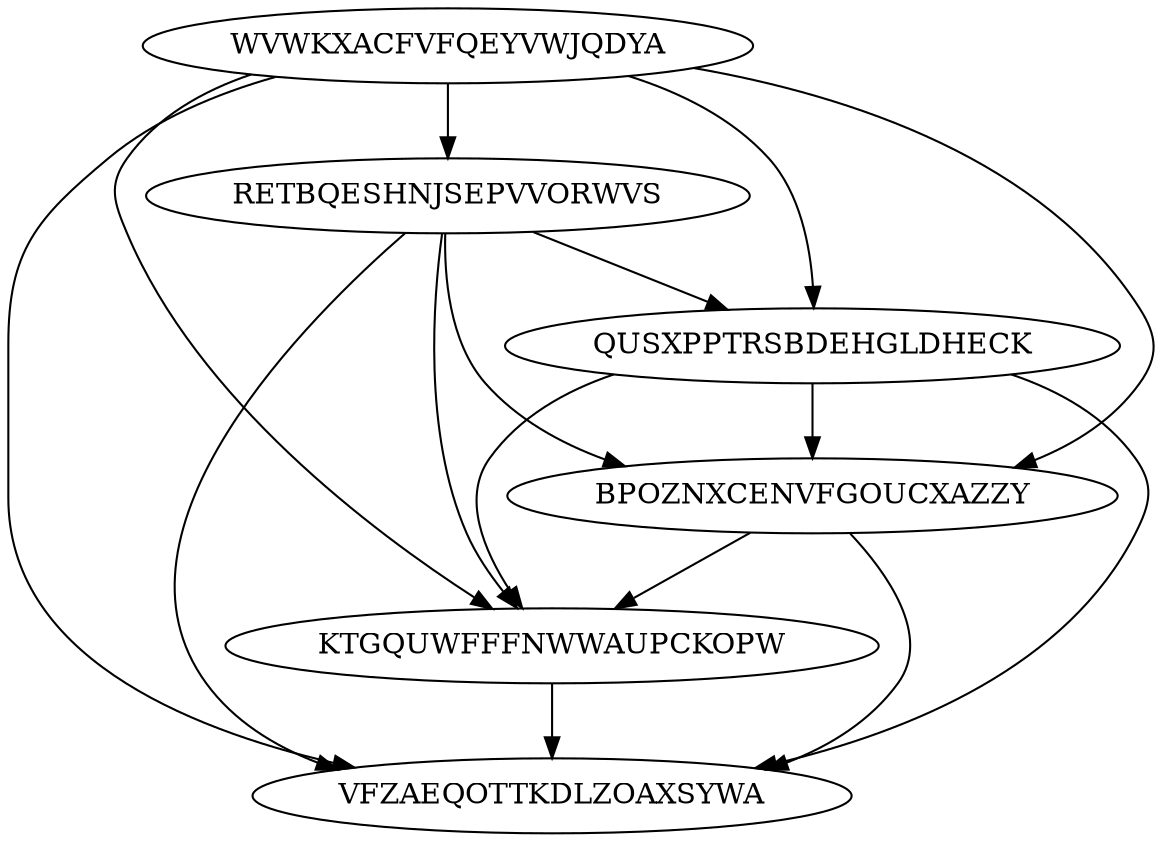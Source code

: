 digraph "N6M15" {
	WVWKXACFVFQEYVWJQDYA			[Weight=10, Start=0, Processor=1];
	RETBQESHNJSEPVVORWVS			[Weight=13, Start=10, Processor=1];
	QUSXPPTRSBDEHGLDHECK			[Weight=11, Start=23, Processor=1];
	BPOZNXCENVFGOUCXAZZY			[Weight=19, Start=34, Processor=1];
	KTGQUWFFFNWWAUPCKOPW			[Weight=12, Start=53, Processor=1];
	VFZAEQOTTKDLZOAXSYWA			[Weight=14, Start=65, Processor=1];
	WVWKXACFVFQEYVWJQDYA -> BPOZNXCENVFGOUCXAZZY		[Weight=10];
	RETBQESHNJSEPVVORWVS -> VFZAEQOTTKDLZOAXSYWA		[Weight=11];
	QUSXPPTRSBDEHGLDHECK -> VFZAEQOTTKDLZOAXSYWA		[Weight=17];
	WVWKXACFVFQEYVWJQDYA -> VFZAEQOTTKDLZOAXSYWA		[Weight=16];
	RETBQESHNJSEPVVORWVS -> BPOZNXCENVFGOUCXAZZY		[Weight=20];
	BPOZNXCENVFGOUCXAZZY -> VFZAEQOTTKDLZOAXSYWA		[Weight=10];
	QUSXPPTRSBDEHGLDHECK -> KTGQUWFFFNWWAUPCKOPW		[Weight=20];
	KTGQUWFFFNWWAUPCKOPW -> VFZAEQOTTKDLZOAXSYWA		[Weight=14];
	RETBQESHNJSEPVVORWVS -> QUSXPPTRSBDEHGLDHECK		[Weight=12];
	WVWKXACFVFQEYVWJQDYA -> QUSXPPTRSBDEHGLDHECK		[Weight=18];
	BPOZNXCENVFGOUCXAZZY -> KTGQUWFFFNWWAUPCKOPW		[Weight=19];
	WVWKXACFVFQEYVWJQDYA -> KTGQUWFFFNWWAUPCKOPW		[Weight=12];
	WVWKXACFVFQEYVWJQDYA -> RETBQESHNJSEPVVORWVS		[Weight=13];
	RETBQESHNJSEPVVORWVS -> KTGQUWFFFNWWAUPCKOPW		[Weight=19];
	QUSXPPTRSBDEHGLDHECK -> BPOZNXCENVFGOUCXAZZY		[Weight=11];
}
